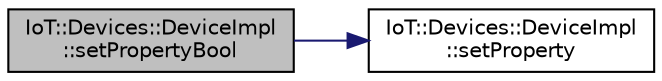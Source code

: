 digraph "IoT::Devices::DeviceImpl::setPropertyBool"
{
 // LATEX_PDF_SIZE
  edge [fontname="Helvetica",fontsize="10",labelfontname="Helvetica",labelfontsize="10"];
  node [fontname="Helvetica",fontsize="10",shape=record];
  rankdir="LR";
  Node1 [label="IoT::Devices::DeviceImpl\l::setPropertyBool",height=0.2,width=0.4,color="black", fillcolor="grey75", style="filled", fontcolor="black",tooltip=" "];
  Node1 -> Node2 [color="midnightblue",fontsize="10",style="solid"];
  Node2 [label="IoT::Devices::DeviceImpl\l::setProperty",height=0.2,width=0.4,color="black", fillcolor="white", style="filled",URL="$classIoT_1_1Devices_1_1DeviceImpl.html#a9df1222946f3bea113f92823e3e33eab",tooltip=" "];
}
